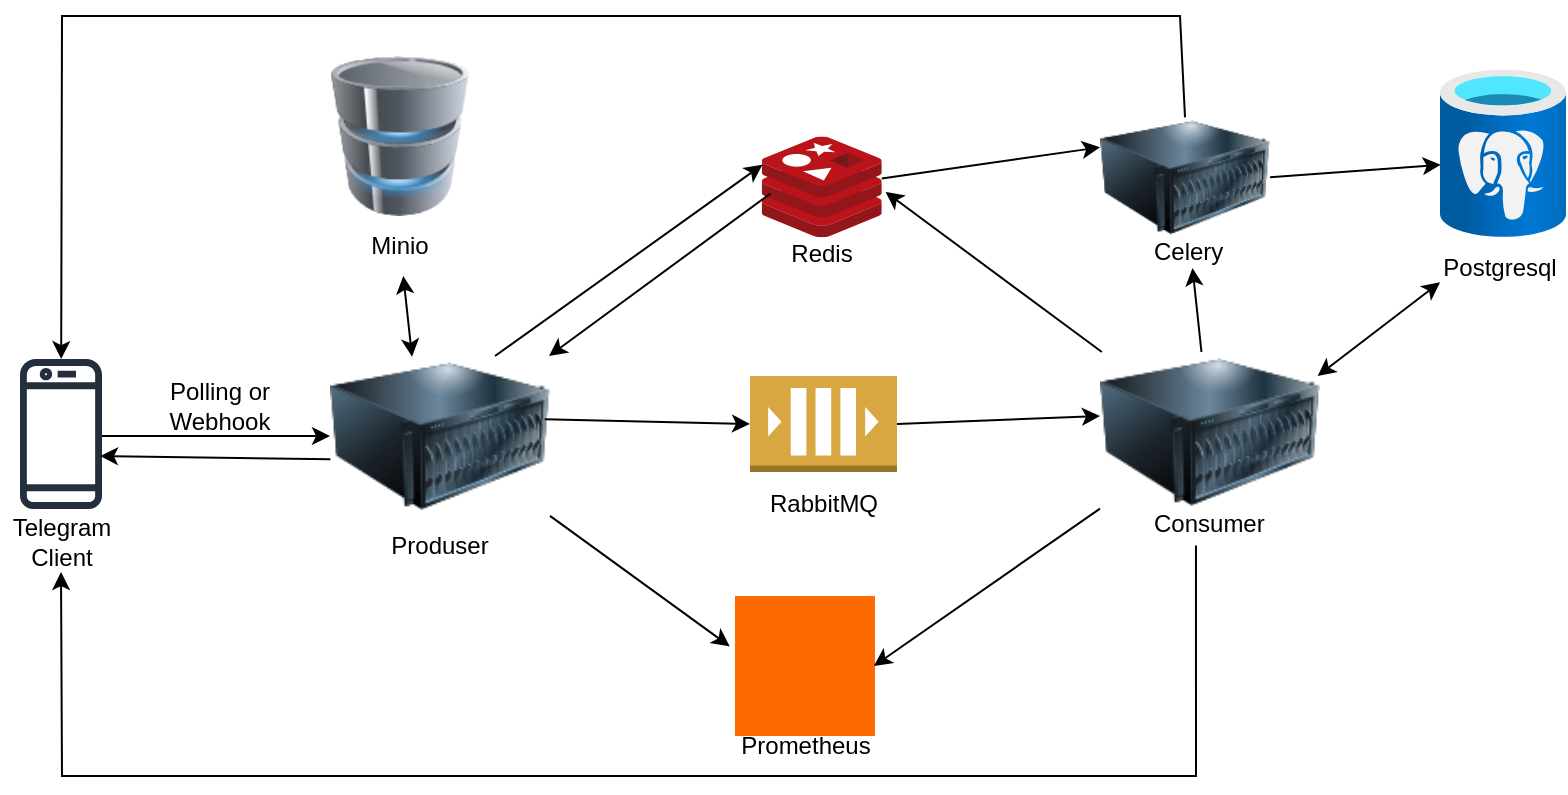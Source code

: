 <mxfile version="26.2.2">
  <diagram name="Page-1" id="XTrgIqtZCz-w7WspxMnD">
    <mxGraphModel dx="1030" dy="630" grid="1" gridSize="10" guides="1" tooltips="1" connect="1" arrows="1" fold="1" page="1" pageScale="1" pageWidth="850" pageHeight="1100" math="0" shadow="0">
      <root>
        <mxCell id="0" />
        <mxCell id="1" parent="0" />
        <mxCell id="V4x_PlXMfU6yK46A8ys2-1" value="" style="sketch=0;outlineConnect=0;fontColor=#232F3E;gradientColor=none;fillColor=#232F3D;strokeColor=none;dashed=0;verticalLabelPosition=bottom;verticalAlign=top;align=center;html=1;fontSize=12;fontStyle=0;aspect=fixed;pointerEvents=1;shape=mxgraph.aws4.mobile_client;" parent="1" vertex="1">
          <mxGeometry x="60" y="190" width="41" height="78" as="geometry" />
        </mxCell>
        <mxCell id="V4x_PlXMfU6yK46A8ys2-2" value="Telegram&lt;div&gt;Client&lt;/div&gt;" style="text;html=1;align=center;verticalAlign=middle;whiteSpace=wrap;rounded=0;" parent="1" vertex="1">
          <mxGeometry x="50.5" y="268" width="60" height="30" as="geometry" />
        </mxCell>
        <mxCell id="ge8bEDL-VglbXrLhcn_X-1" value="" style="endArrow=classic;html=1;rounded=0;entryX=0;entryY=0.5;entryDx=0;entryDy=0;" parent="1" target="ge8bEDL-VglbXrLhcn_X-3" edge="1">
          <mxGeometry width="50" height="50" relative="1" as="geometry">
            <mxPoint x="101" y="230" as="sourcePoint" />
            <mxPoint x="190" y="230" as="targetPoint" />
          </mxGeometry>
        </mxCell>
        <mxCell id="ge8bEDL-VglbXrLhcn_X-2" value="Polling or Webhook" style="text;html=1;align=center;verticalAlign=middle;whiteSpace=wrap;rounded=0;" parent="1" vertex="1">
          <mxGeometry x="130" y="200" width="60" height="30" as="geometry" />
        </mxCell>
        <mxCell id="ge8bEDL-VglbXrLhcn_X-3" value="" style="image;html=1;image=img/lib/clip_art/computers/Server_128x128.png" parent="1" vertex="1">
          <mxGeometry x="215" y="190" width="110" height="80" as="geometry" />
        </mxCell>
        <mxCell id="ge8bEDL-VglbXrLhcn_X-5" value="Produser" style="text;html=1;align=center;verticalAlign=middle;whiteSpace=wrap;rounded=0;" parent="1" vertex="1">
          <mxGeometry x="240" y="270" width="60" height="30" as="geometry" />
        </mxCell>
        <mxCell id="ge8bEDL-VglbXrLhcn_X-6" value="" style="image;sketch=0;aspect=fixed;html=1;points=[];align=center;fontSize=12;image=img/lib/mscae/Cache_Redis_Product.svg;" parent="1" vertex="1">
          <mxGeometry x="430.87" y="80.27" width="60" height="50.4" as="geometry" />
        </mxCell>
        <mxCell id="ge8bEDL-VglbXrLhcn_X-7" value="Redis" style="text;html=1;align=center;verticalAlign=middle;whiteSpace=wrap;rounded=0;" parent="1" vertex="1">
          <mxGeometry x="430.87" y="124.0" width="60" height="30.4" as="geometry" />
        </mxCell>
        <mxCell id="ge8bEDL-VglbXrLhcn_X-10" value="" style="image;html=1;image=img/lib/clip_art/computers/Database_128x128.png" parent="1" vertex="1">
          <mxGeometry x="210" y="40" width="80" height="80" as="geometry" />
        </mxCell>
        <mxCell id="ge8bEDL-VglbXrLhcn_X-12" value="Minio" style="text;html=1;align=center;verticalAlign=middle;whiteSpace=wrap;rounded=0;" parent="1" vertex="1">
          <mxGeometry x="220" y="120" width="60" height="30" as="geometry" />
        </mxCell>
        <mxCell id="ge8bEDL-VglbXrLhcn_X-13" value="" style="outlineConnect=0;dashed=0;verticalLabelPosition=bottom;verticalAlign=top;align=center;html=1;shape=mxgraph.aws3.queue;fillColor=#D9A741;gradientColor=none;" parent="1" vertex="1">
          <mxGeometry x="425" y="200" width="73.5" height="48" as="geometry" />
        </mxCell>
        <mxCell id="ge8bEDL-VglbXrLhcn_X-16" value="" style="image;html=1;image=img/lib/clip_art/computers/Server_128x128.png" parent="1" vertex="1">
          <mxGeometry x="600" y="188" width="110" height="80" as="geometry" />
        </mxCell>
        <mxCell id="ge8bEDL-VglbXrLhcn_X-17" value="Consumer" style="text;whiteSpace=wrap;" parent="1" vertex="1">
          <mxGeometry x="625" y="260" width="60" height="22" as="geometry" />
        </mxCell>
        <mxCell id="ge8bEDL-VglbXrLhcn_X-18" value="" style="image;aspect=fixed;html=1;points=[];align=center;fontSize=12;image=img/lib/azure2/databases/Azure_Database_PostgreSQL_Server.svg;" parent="1" vertex="1">
          <mxGeometry x="770" y="46.66" width="63" height="84.01" as="geometry" />
        </mxCell>
        <mxCell id="ge8bEDL-VglbXrLhcn_X-19" value="RabbitMQ&#xa;" style="text;whiteSpace=wrap;" parent="1" vertex="1">
          <mxGeometry x="432.62" y="250" width="58.25" height="20" as="geometry" />
        </mxCell>
        <mxCell id="ge8bEDL-VglbXrLhcn_X-20" value="" style="points=[];aspect=fixed;html=1;align=center;shadow=0;dashed=0;fillColor=#FF6A00;strokeColor=none;shape=mxgraph.alibaba_cloud.prometheus;" parent="1" vertex="1">
          <mxGeometry x="417.49" y="310" width="70" height="70" as="geometry" />
        </mxCell>
        <mxCell id="ge8bEDL-VglbXrLhcn_X-21" value="Prometheus" style="text;html=1;align=center;verticalAlign=middle;whiteSpace=wrap;rounded=0;" parent="1" vertex="1">
          <mxGeometry x="414.87" y="370" width="76" height="30" as="geometry" />
        </mxCell>
        <mxCell id="ge8bEDL-VglbXrLhcn_X-22" value="Postgresql" style="text;html=1;align=center;verticalAlign=middle;whiteSpace=wrap;rounded=0;" parent="1" vertex="1">
          <mxGeometry x="770" y="130.67" width="60" height="30" as="geometry" />
        </mxCell>
        <mxCell id="ge8bEDL-VglbXrLhcn_X-23" value="" style="endArrow=classic;html=1;rounded=0;exitX=0.002;exitY=0.645;exitDx=0;exitDy=0;exitPerimeter=0;" parent="1" source="ge8bEDL-VglbXrLhcn_X-3" edge="1">
          <mxGeometry width="50" height="50" relative="1" as="geometry">
            <mxPoint x="51" y="293" as="sourcePoint" />
            <mxPoint x="100" y="240" as="targetPoint" />
          </mxGeometry>
        </mxCell>
        <mxCell id="ge8bEDL-VglbXrLhcn_X-24" value="" style="endArrow=classic;startArrow=classic;html=1;rounded=0;exitX=0.373;exitY=0.005;exitDx=0;exitDy=0;exitPerimeter=0;" parent="1" source="ge8bEDL-VglbXrLhcn_X-3" target="ge8bEDL-VglbXrLhcn_X-12" edge="1">
          <mxGeometry width="50" height="50" relative="1" as="geometry">
            <mxPoint x="210" y="190" as="sourcePoint" />
            <mxPoint x="260" y="140" as="targetPoint" />
          </mxGeometry>
        </mxCell>
        <mxCell id="ge8bEDL-VglbXrLhcn_X-26" value="" style="endArrow=classic;html=1;rounded=0;entryX=0;entryY=0.5;entryDx=0;entryDy=0;entryPerimeter=0;exitX=0.976;exitY=0.395;exitDx=0;exitDy=0;exitPerimeter=0;" parent="1" source="ge8bEDL-VglbXrLhcn_X-3" target="ge8bEDL-VglbXrLhcn_X-13" edge="1">
          <mxGeometry width="50" height="50" relative="1" as="geometry">
            <mxPoint x="320" y="230" as="sourcePoint" />
            <mxPoint x="370" y="180" as="targetPoint" />
          </mxGeometry>
        </mxCell>
        <mxCell id="ge8bEDL-VglbXrLhcn_X-28" value="" style="endArrow=classic;html=1;rounded=0;exitX=1;exitY=0.5;exitDx=0;exitDy=0;exitPerimeter=0;" parent="1" source="ge8bEDL-VglbXrLhcn_X-13" edge="1">
          <mxGeometry width="50" height="50" relative="1" as="geometry">
            <mxPoint x="550" y="270" as="sourcePoint" />
            <mxPoint x="600" y="220" as="targetPoint" />
          </mxGeometry>
        </mxCell>
        <mxCell id="ge8bEDL-VglbXrLhcn_X-29" value="" style="endArrow=classic;html=1;rounded=0;entryX=-0.037;entryY=0.36;entryDx=0;entryDy=0;entryPerimeter=0;" parent="1" edge="1" target="ge8bEDL-VglbXrLhcn_X-20" source="ge8bEDL-VglbXrLhcn_X-3">
          <mxGeometry width="50" height="50" relative="1" as="geometry">
            <mxPoint x="300" y="210" as="sourcePoint" />
            <mxPoint x="450" y="110" as="targetPoint" />
          </mxGeometry>
        </mxCell>
        <mxCell id="ge8bEDL-VglbXrLhcn_X-30" value="" style="endArrow=classic;html=1;rounded=0;entryX=0.992;entryY=0.5;entryDx=0;entryDy=0;entryPerimeter=0;" parent="1" target="ge8bEDL-VglbXrLhcn_X-20" edge="1" source="ge8bEDL-VglbXrLhcn_X-16">
          <mxGeometry width="50" height="50" relative="1" as="geometry">
            <mxPoint x="625" y="200" as="sourcePoint" />
            <mxPoint x="675" y="150" as="targetPoint" />
          </mxGeometry>
        </mxCell>
        <mxCell id="ge8bEDL-VglbXrLhcn_X-31" value="" style="endArrow=classic;startArrow=classic;html=1;rounded=0;entryX=0;entryY=0.75;entryDx=0;entryDy=0;exitX=0.989;exitY=0.15;exitDx=0;exitDy=0;exitPerimeter=0;" parent="1" source="ge8bEDL-VglbXrLhcn_X-16" target="ge8bEDL-VglbXrLhcn_X-22" edge="1">
          <mxGeometry width="50" height="50" relative="1" as="geometry">
            <mxPoint x="710" y="200" as="sourcePoint" />
            <mxPoint x="760" y="150" as="targetPoint" />
          </mxGeometry>
        </mxCell>
        <mxCell id="ge8bEDL-VglbXrLhcn_X-32" value="" style="endArrow=classic;html=1;rounded=0;entryX=0.5;entryY=1;entryDx=0;entryDy=0;exitX=0.383;exitY=1.127;exitDx=0;exitDy=0;exitPerimeter=0;" parent="1" target="V4x_PlXMfU6yK46A8ys2-2" edge="1" source="ge8bEDL-VglbXrLhcn_X-17">
          <mxGeometry width="50" height="50" relative="1" as="geometry">
            <mxPoint x="650" y="340" as="sourcePoint" />
            <mxPoint x="80.5" y="345" as="targetPoint" />
            <Array as="points">
              <mxPoint x="648" y="400" />
              <mxPoint x="81" y="400" />
            </Array>
          </mxGeometry>
        </mxCell>
        <mxCell id="25KesGXNQ5FDcqefHfae-1" value="" style="endArrow=classic;html=1;rounded=0;exitX=0.072;exitY=0.566;exitDx=0;exitDy=0;exitPerimeter=0;" edge="1" parent="1" source="ge8bEDL-VglbXrLhcn_X-6" target="ge8bEDL-VglbXrLhcn_X-3">
          <mxGeometry width="50" height="50" relative="1" as="geometry">
            <mxPoint x="240" y="308" as="sourcePoint" />
            <mxPoint x="325" y="250" as="targetPoint" />
          </mxGeometry>
        </mxCell>
        <mxCell id="25KesGXNQ5FDcqefHfae-2" value="" style="endArrow=classic;html=1;rounded=0;entryX=1.032;entryY=0.55;entryDx=0;entryDy=0;entryPerimeter=0;" edge="1" parent="1" source="ge8bEDL-VglbXrLhcn_X-16" target="ge8bEDL-VglbXrLhcn_X-6">
          <mxGeometry width="50" height="50" relative="1" as="geometry">
            <mxPoint x="607.914" y="282" as="sourcePoint" />
            <mxPoint x="480" y="343.6" as="targetPoint" />
          </mxGeometry>
        </mxCell>
        <mxCell id="25KesGXNQ5FDcqefHfae-3" value="" style="image;html=1;image=img/lib/clip_art/computers/Server_128x128.png" vertex="1" parent="1">
          <mxGeometry x="600" y="70.67" width="85" height="60" as="geometry" />
        </mxCell>
        <mxCell id="25KesGXNQ5FDcqefHfae-10" value="Celery" style="text;whiteSpace=wrap;" vertex="1" parent="1">
          <mxGeometry x="625" y="124.0" width="42.5" height="22" as="geometry" />
        </mxCell>
        <mxCell id="25KesGXNQ5FDcqefHfae-15" value="" style="endArrow=classic;html=1;rounded=0;entryX=0.006;entryY=0.568;entryDx=0;entryDy=0;entryPerimeter=0;exitX=1;exitY=0.5;exitDx=0;exitDy=0;" edge="1" parent="1" source="25KesGXNQ5FDcqefHfae-3" target="ge8bEDL-VglbXrLhcn_X-18">
          <mxGeometry width="50" height="50" relative="1" as="geometry">
            <mxPoint x="710" y="90" as="sourcePoint" />
            <mxPoint x="760" y="40" as="targetPoint" />
          </mxGeometry>
        </mxCell>
        <mxCell id="25KesGXNQ5FDcqefHfae-21" value="" style="endArrow=classic;html=1;rounded=0;entryX=0;entryY=0.25;entryDx=0;entryDy=0;" edge="1" parent="1" source="ge8bEDL-VglbXrLhcn_X-6" target="25KesGXNQ5FDcqefHfae-3">
          <mxGeometry width="50" height="50" relative="1" as="geometry">
            <mxPoint x="490.87" y="96.66" as="sourcePoint" />
            <mxPoint x="540.87" y="46.66" as="targetPoint" />
          </mxGeometry>
        </mxCell>
        <mxCell id="25KesGXNQ5FDcqefHfae-22" value="" style="endArrow=classic;html=1;rounded=0;exitX=0.5;exitY=0;exitDx=0;exitDy=0;" edge="1" parent="1" source="25KesGXNQ5FDcqefHfae-3" target="V4x_PlXMfU6yK46A8ys2-1">
          <mxGeometry width="50" height="50" relative="1" as="geometry">
            <mxPoint x="640" y="60" as="sourcePoint" />
            <mxPoint x="690" y="10" as="targetPoint" />
            <Array as="points">
              <mxPoint x="640" y="20" />
              <mxPoint x="81" y="20" />
            </Array>
          </mxGeometry>
        </mxCell>
        <mxCell id="25KesGXNQ5FDcqefHfae-23" value="" style="endArrow=classic;html=1;rounded=0;entryX=0.5;entryY=1;entryDx=0;entryDy=0;" edge="1" parent="1" source="ge8bEDL-VglbXrLhcn_X-16" target="25KesGXNQ5FDcqefHfae-10">
          <mxGeometry width="50" height="50" relative="1" as="geometry">
            <mxPoint x="641.56" y="188" as="sourcePoint" />
            <mxPoint x="650" y="160" as="targetPoint" />
          </mxGeometry>
        </mxCell>
        <mxCell id="25KesGXNQ5FDcqefHfae-24" value="" style="endArrow=classic;html=1;rounded=0;entryX=0.006;entryY=0.28;entryDx=0;entryDy=0;entryPerimeter=0;exitX=0.75;exitY=0;exitDx=0;exitDy=0;" edge="1" parent="1" source="ge8bEDL-VglbXrLhcn_X-3" target="ge8bEDL-VglbXrLhcn_X-6">
          <mxGeometry width="50" height="50" relative="1" as="geometry">
            <mxPoint x="310" y="192" as="sourcePoint" />
            <mxPoint x="360" y="142" as="targetPoint" />
          </mxGeometry>
        </mxCell>
      </root>
    </mxGraphModel>
  </diagram>
</mxfile>
